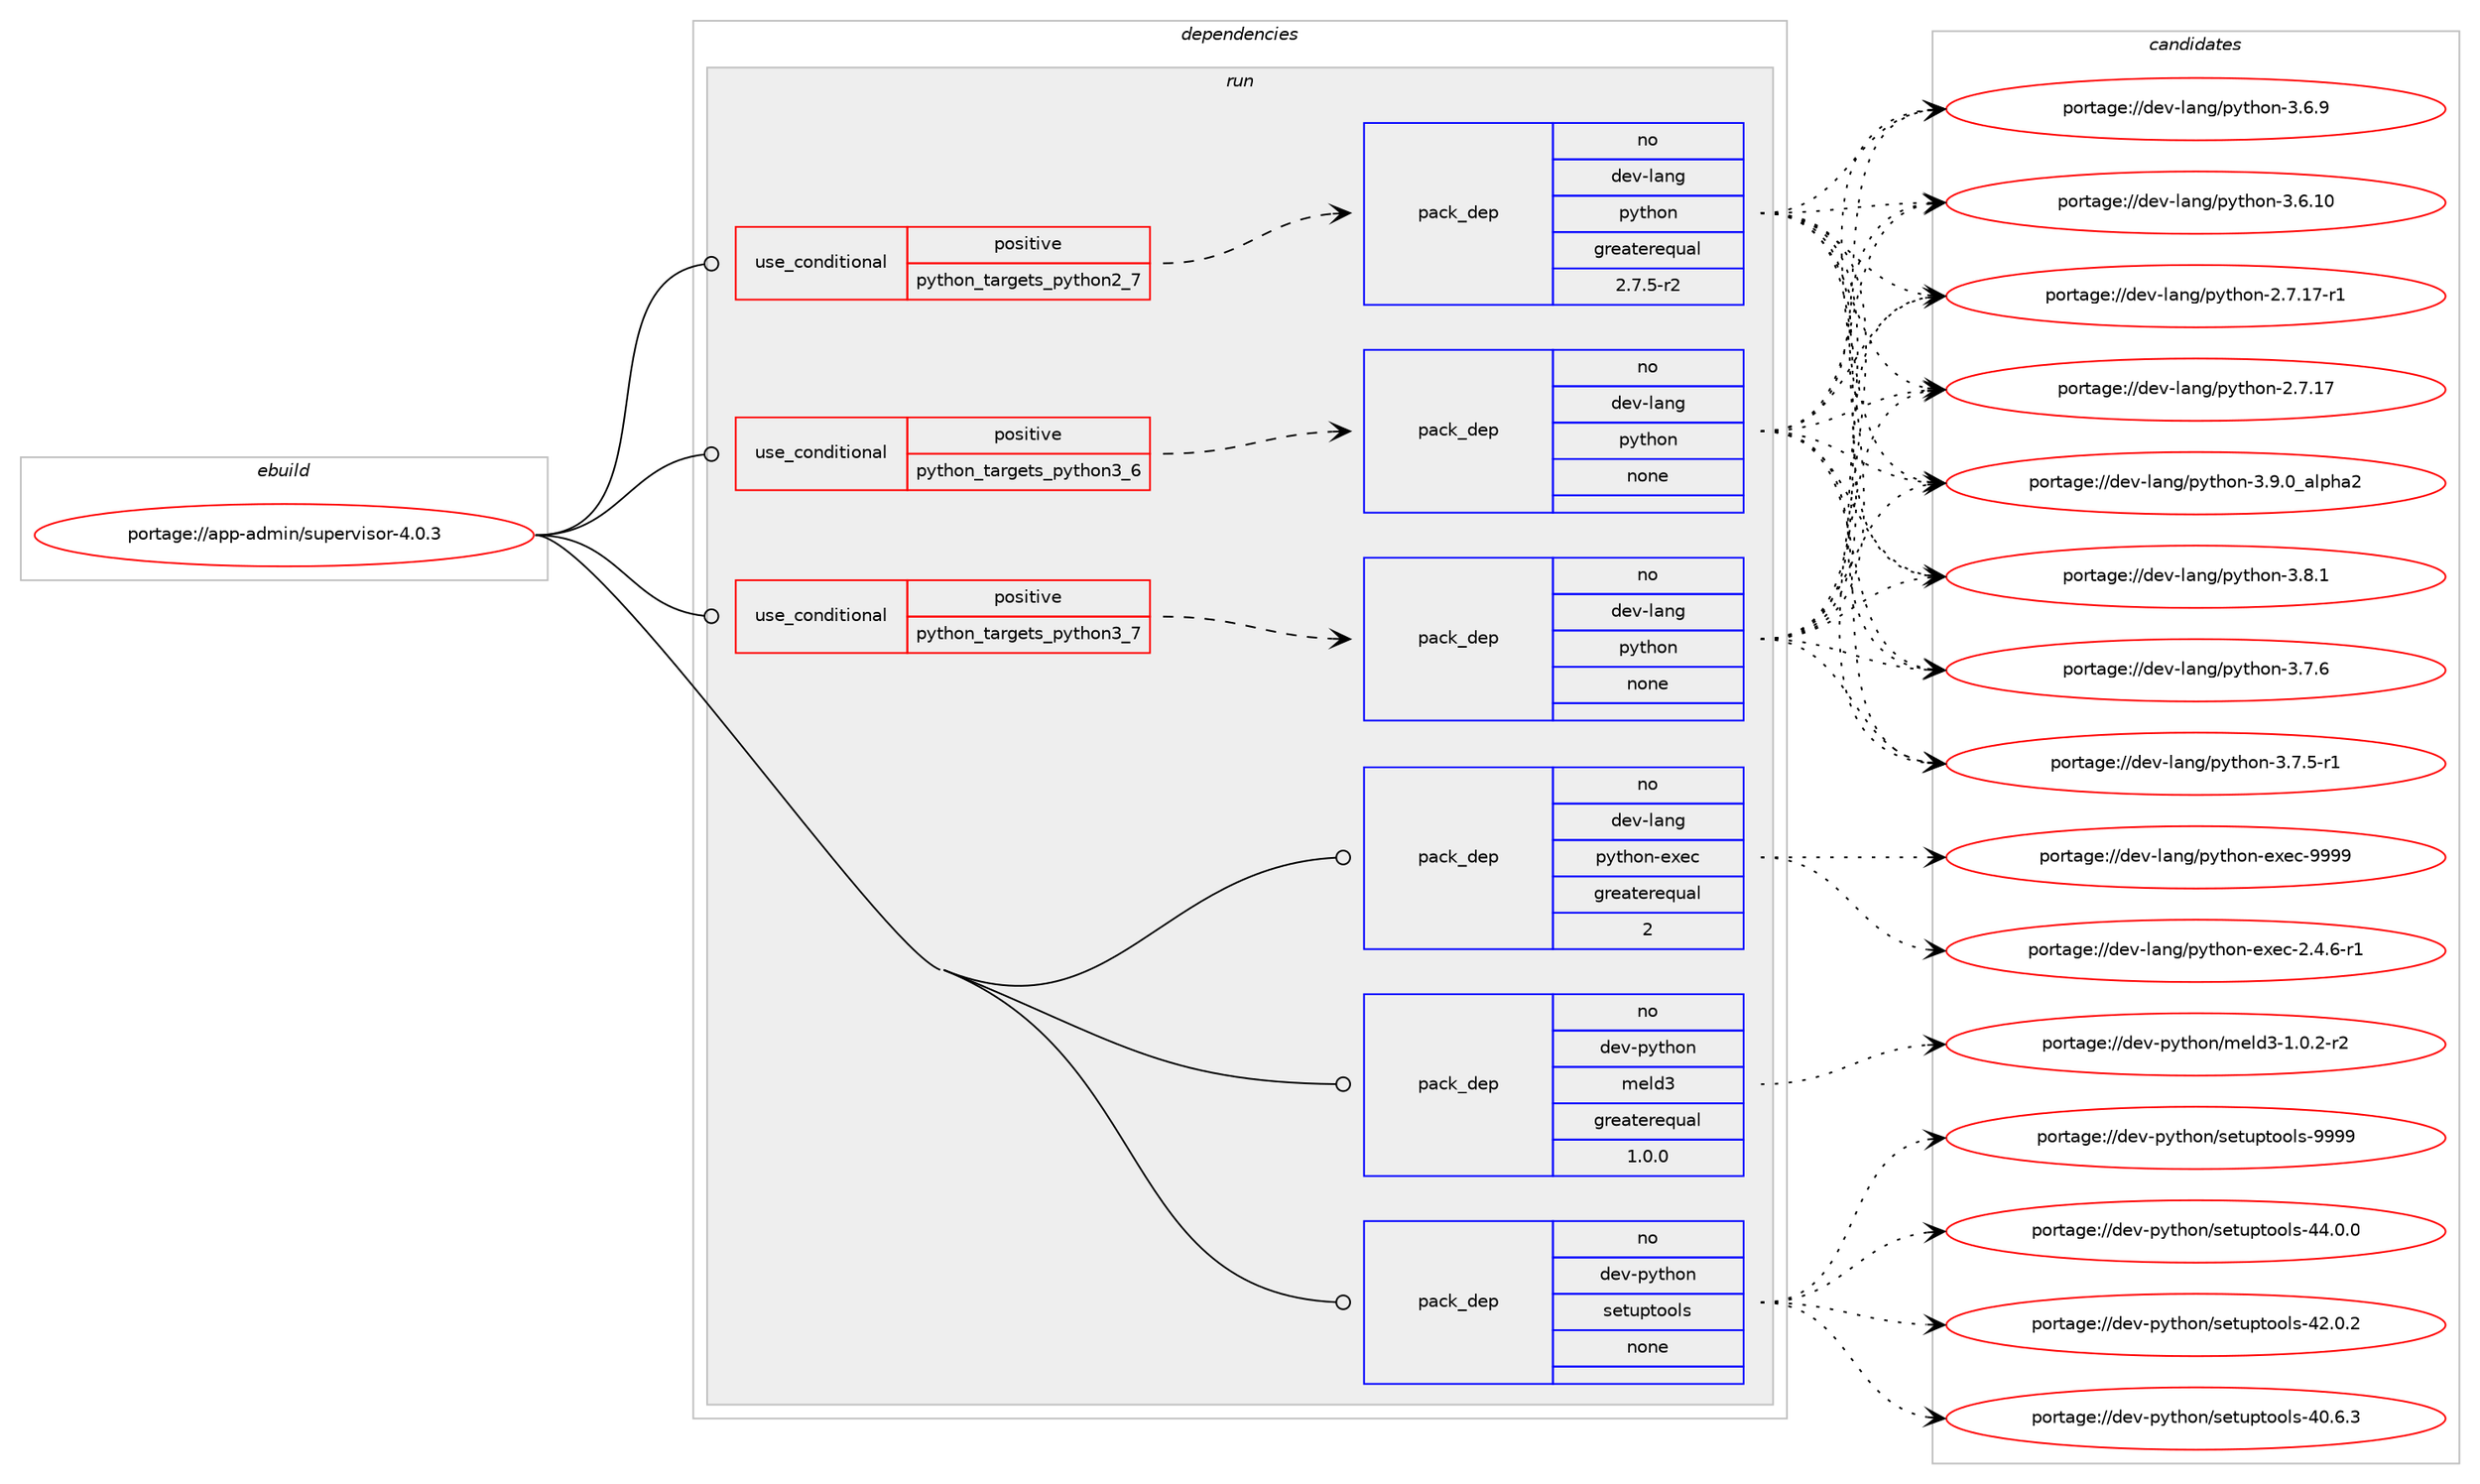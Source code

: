 digraph prolog {

# *************
# Graph options
# *************

newrank=true;
concentrate=true;
compound=true;
graph [rankdir=LR,fontname=Helvetica,fontsize=10,ranksep=1.5];#, ranksep=2.5, nodesep=0.2];
edge  [arrowhead=vee];
node  [fontname=Helvetica,fontsize=10];

# **********
# The ebuild
# **********

subgraph cluster_leftcol {
color=gray;
rank=same;
label=<<i>ebuild</i>>;
id [label="portage://app-admin/supervisor-4.0.3", color=red, width=4, href="../app-admin/supervisor-4.0.3.svg"];
}

# ****************
# The dependencies
# ****************

subgraph cluster_midcol {
color=gray;
label=<<i>dependencies</i>>;
subgraph cluster_compile {
fillcolor="#eeeeee";
style=filled;
label=<<i>compile</i>>;
}
subgraph cluster_compileandrun {
fillcolor="#eeeeee";
style=filled;
label=<<i>compile and run</i>>;
}
subgraph cluster_run {
fillcolor="#eeeeee";
style=filled;
label=<<i>run</i>>;
subgraph cond153807 {
dependency651097 [label=<<TABLE BORDER="0" CELLBORDER="1" CELLSPACING="0" CELLPADDING="4"><TR><TD ROWSPAN="3" CELLPADDING="10">use_conditional</TD></TR><TR><TD>positive</TD></TR><TR><TD>python_targets_python2_7</TD></TR></TABLE>>, shape=none, color=red];
subgraph pack488605 {
dependency651098 [label=<<TABLE BORDER="0" CELLBORDER="1" CELLSPACING="0" CELLPADDING="4" WIDTH="220"><TR><TD ROWSPAN="6" CELLPADDING="30">pack_dep</TD></TR><TR><TD WIDTH="110">no</TD></TR><TR><TD>dev-lang</TD></TR><TR><TD>python</TD></TR><TR><TD>greaterequal</TD></TR><TR><TD>2.7.5-r2</TD></TR></TABLE>>, shape=none, color=blue];
}
dependency651097:e -> dependency651098:w [weight=20,style="dashed",arrowhead="vee"];
}
id:e -> dependency651097:w [weight=20,style="solid",arrowhead="odot"];
subgraph cond153808 {
dependency651099 [label=<<TABLE BORDER="0" CELLBORDER="1" CELLSPACING="0" CELLPADDING="4"><TR><TD ROWSPAN="3" CELLPADDING="10">use_conditional</TD></TR><TR><TD>positive</TD></TR><TR><TD>python_targets_python3_6</TD></TR></TABLE>>, shape=none, color=red];
subgraph pack488606 {
dependency651100 [label=<<TABLE BORDER="0" CELLBORDER="1" CELLSPACING="0" CELLPADDING="4" WIDTH="220"><TR><TD ROWSPAN="6" CELLPADDING="30">pack_dep</TD></TR><TR><TD WIDTH="110">no</TD></TR><TR><TD>dev-lang</TD></TR><TR><TD>python</TD></TR><TR><TD>none</TD></TR><TR><TD></TD></TR></TABLE>>, shape=none, color=blue];
}
dependency651099:e -> dependency651100:w [weight=20,style="dashed",arrowhead="vee"];
}
id:e -> dependency651099:w [weight=20,style="solid",arrowhead="odot"];
subgraph cond153809 {
dependency651101 [label=<<TABLE BORDER="0" CELLBORDER="1" CELLSPACING="0" CELLPADDING="4"><TR><TD ROWSPAN="3" CELLPADDING="10">use_conditional</TD></TR><TR><TD>positive</TD></TR><TR><TD>python_targets_python3_7</TD></TR></TABLE>>, shape=none, color=red];
subgraph pack488607 {
dependency651102 [label=<<TABLE BORDER="0" CELLBORDER="1" CELLSPACING="0" CELLPADDING="4" WIDTH="220"><TR><TD ROWSPAN="6" CELLPADDING="30">pack_dep</TD></TR><TR><TD WIDTH="110">no</TD></TR><TR><TD>dev-lang</TD></TR><TR><TD>python</TD></TR><TR><TD>none</TD></TR><TR><TD></TD></TR></TABLE>>, shape=none, color=blue];
}
dependency651101:e -> dependency651102:w [weight=20,style="dashed",arrowhead="vee"];
}
id:e -> dependency651101:w [weight=20,style="solid",arrowhead="odot"];
subgraph pack488608 {
dependency651103 [label=<<TABLE BORDER="0" CELLBORDER="1" CELLSPACING="0" CELLPADDING="4" WIDTH="220"><TR><TD ROWSPAN="6" CELLPADDING="30">pack_dep</TD></TR><TR><TD WIDTH="110">no</TD></TR><TR><TD>dev-lang</TD></TR><TR><TD>python-exec</TD></TR><TR><TD>greaterequal</TD></TR><TR><TD>2</TD></TR></TABLE>>, shape=none, color=blue];
}
id:e -> dependency651103:w [weight=20,style="solid",arrowhead="odot"];
subgraph pack488609 {
dependency651104 [label=<<TABLE BORDER="0" CELLBORDER="1" CELLSPACING="0" CELLPADDING="4" WIDTH="220"><TR><TD ROWSPAN="6" CELLPADDING="30">pack_dep</TD></TR><TR><TD WIDTH="110">no</TD></TR><TR><TD>dev-python</TD></TR><TR><TD>meld3</TD></TR><TR><TD>greaterequal</TD></TR><TR><TD>1.0.0</TD></TR></TABLE>>, shape=none, color=blue];
}
id:e -> dependency651104:w [weight=20,style="solid",arrowhead="odot"];
subgraph pack488610 {
dependency651105 [label=<<TABLE BORDER="0" CELLBORDER="1" CELLSPACING="0" CELLPADDING="4" WIDTH="220"><TR><TD ROWSPAN="6" CELLPADDING="30">pack_dep</TD></TR><TR><TD WIDTH="110">no</TD></TR><TR><TD>dev-python</TD></TR><TR><TD>setuptools</TD></TR><TR><TD>none</TD></TR><TR><TD></TD></TR></TABLE>>, shape=none, color=blue];
}
id:e -> dependency651105:w [weight=20,style="solid",arrowhead="odot"];
}
}

# **************
# The candidates
# **************

subgraph cluster_choices {
rank=same;
color=gray;
label=<<i>candidates</i>>;

subgraph choice488605 {
color=black;
nodesep=1;
choice10010111845108971101034711212111610411111045514657464895971081121049750 [label="portage://dev-lang/python-3.9.0_alpha2", color=red, width=4,href="../dev-lang/python-3.9.0_alpha2.svg"];
choice100101118451089711010347112121116104111110455146564649 [label="portage://dev-lang/python-3.8.1", color=red, width=4,href="../dev-lang/python-3.8.1.svg"];
choice100101118451089711010347112121116104111110455146554654 [label="portage://dev-lang/python-3.7.6", color=red, width=4,href="../dev-lang/python-3.7.6.svg"];
choice1001011184510897110103471121211161041111104551465546534511449 [label="portage://dev-lang/python-3.7.5-r1", color=red, width=4,href="../dev-lang/python-3.7.5-r1.svg"];
choice100101118451089711010347112121116104111110455146544657 [label="portage://dev-lang/python-3.6.9", color=red, width=4,href="../dev-lang/python-3.6.9.svg"];
choice10010111845108971101034711212111610411111045514654464948 [label="portage://dev-lang/python-3.6.10", color=red, width=4,href="../dev-lang/python-3.6.10.svg"];
choice100101118451089711010347112121116104111110455046554649554511449 [label="portage://dev-lang/python-2.7.17-r1", color=red, width=4,href="../dev-lang/python-2.7.17-r1.svg"];
choice10010111845108971101034711212111610411111045504655464955 [label="portage://dev-lang/python-2.7.17", color=red, width=4,href="../dev-lang/python-2.7.17.svg"];
dependency651098:e -> choice10010111845108971101034711212111610411111045514657464895971081121049750:w [style=dotted,weight="100"];
dependency651098:e -> choice100101118451089711010347112121116104111110455146564649:w [style=dotted,weight="100"];
dependency651098:e -> choice100101118451089711010347112121116104111110455146554654:w [style=dotted,weight="100"];
dependency651098:e -> choice1001011184510897110103471121211161041111104551465546534511449:w [style=dotted,weight="100"];
dependency651098:e -> choice100101118451089711010347112121116104111110455146544657:w [style=dotted,weight="100"];
dependency651098:e -> choice10010111845108971101034711212111610411111045514654464948:w [style=dotted,weight="100"];
dependency651098:e -> choice100101118451089711010347112121116104111110455046554649554511449:w [style=dotted,weight="100"];
dependency651098:e -> choice10010111845108971101034711212111610411111045504655464955:w [style=dotted,weight="100"];
}
subgraph choice488606 {
color=black;
nodesep=1;
choice10010111845108971101034711212111610411111045514657464895971081121049750 [label="portage://dev-lang/python-3.9.0_alpha2", color=red, width=4,href="../dev-lang/python-3.9.0_alpha2.svg"];
choice100101118451089711010347112121116104111110455146564649 [label="portage://dev-lang/python-3.8.1", color=red, width=4,href="../dev-lang/python-3.8.1.svg"];
choice100101118451089711010347112121116104111110455146554654 [label="portage://dev-lang/python-3.7.6", color=red, width=4,href="../dev-lang/python-3.7.6.svg"];
choice1001011184510897110103471121211161041111104551465546534511449 [label="portage://dev-lang/python-3.7.5-r1", color=red, width=4,href="../dev-lang/python-3.7.5-r1.svg"];
choice100101118451089711010347112121116104111110455146544657 [label="portage://dev-lang/python-3.6.9", color=red, width=4,href="../dev-lang/python-3.6.9.svg"];
choice10010111845108971101034711212111610411111045514654464948 [label="portage://dev-lang/python-3.6.10", color=red, width=4,href="../dev-lang/python-3.6.10.svg"];
choice100101118451089711010347112121116104111110455046554649554511449 [label="portage://dev-lang/python-2.7.17-r1", color=red, width=4,href="../dev-lang/python-2.7.17-r1.svg"];
choice10010111845108971101034711212111610411111045504655464955 [label="portage://dev-lang/python-2.7.17", color=red, width=4,href="../dev-lang/python-2.7.17.svg"];
dependency651100:e -> choice10010111845108971101034711212111610411111045514657464895971081121049750:w [style=dotted,weight="100"];
dependency651100:e -> choice100101118451089711010347112121116104111110455146564649:w [style=dotted,weight="100"];
dependency651100:e -> choice100101118451089711010347112121116104111110455146554654:w [style=dotted,weight="100"];
dependency651100:e -> choice1001011184510897110103471121211161041111104551465546534511449:w [style=dotted,weight="100"];
dependency651100:e -> choice100101118451089711010347112121116104111110455146544657:w [style=dotted,weight="100"];
dependency651100:e -> choice10010111845108971101034711212111610411111045514654464948:w [style=dotted,weight="100"];
dependency651100:e -> choice100101118451089711010347112121116104111110455046554649554511449:w [style=dotted,weight="100"];
dependency651100:e -> choice10010111845108971101034711212111610411111045504655464955:w [style=dotted,weight="100"];
}
subgraph choice488607 {
color=black;
nodesep=1;
choice10010111845108971101034711212111610411111045514657464895971081121049750 [label="portage://dev-lang/python-3.9.0_alpha2", color=red, width=4,href="../dev-lang/python-3.9.0_alpha2.svg"];
choice100101118451089711010347112121116104111110455146564649 [label="portage://dev-lang/python-3.8.1", color=red, width=4,href="../dev-lang/python-3.8.1.svg"];
choice100101118451089711010347112121116104111110455146554654 [label="portage://dev-lang/python-3.7.6", color=red, width=4,href="../dev-lang/python-3.7.6.svg"];
choice1001011184510897110103471121211161041111104551465546534511449 [label="portage://dev-lang/python-3.7.5-r1", color=red, width=4,href="../dev-lang/python-3.7.5-r1.svg"];
choice100101118451089711010347112121116104111110455146544657 [label="portage://dev-lang/python-3.6.9", color=red, width=4,href="../dev-lang/python-3.6.9.svg"];
choice10010111845108971101034711212111610411111045514654464948 [label="portage://dev-lang/python-3.6.10", color=red, width=4,href="../dev-lang/python-3.6.10.svg"];
choice100101118451089711010347112121116104111110455046554649554511449 [label="portage://dev-lang/python-2.7.17-r1", color=red, width=4,href="../dev-lang/python-2.7.17-r1.svg"];
choice10010111845108971101034711212111610411111045504655464955 [label="portage://dev-lang/python-2.7.17", color=red, width=4,href="../dev-lang/python-2.7.17.svg"];
dependency651102:e -> choice10010111845108971101034711212111610411111045514657464895971081121049750:w [style=dotted,weight="100"];
dependency651102:e -> choice100101118451089711010347112121116104111110455146564649:w [style=dotted,weight="100"];
dependency651102:e -> choice100101118451089711010347112121116104111110455146554654:w [style=dotted,weight="100"];
dependency651102:e -> choice1001011184510897110103471121211161041111104551465546534511449:w [style=dotted,weight="100"];
dependency651102:e -> choice100101118451089711010347112121116104111110455146544657:w [style=dotted,weight="100"];
dependency651102:e -> choice10010111845108971101034711212111610411111045514654464948:w [style=dotted,weight="100"];
dependency651102:e -> choice100101118451089711010347112121116104111110455046554649554511449:w [style=dotted,weight="100"];
dependency651102:e -> choice10010111845108971101034711212111610411111045504655464955:w [style=dotted,weight="100"];
}
subgraph choice488608 {
color=black;
nodesep=1;
choice10010111845108971101034711212111610411111045101120101994557575757 [label="portage://dev-lang/python-exec-9999", color=red, width=4,href="../dev-lang/python-exec-9999.svg"];
choice10010111845108971101034711212111610411111045101120101994550465246544511449 [label="portage://dev-lang/python-exec-2.4.6-r1", color=red, width=4,href="../dev-lang/python-exec-2.4.6-r1.svg"];
dependency651103:e -> choice10010111845108971101034711212111610411111045101120101994557575757:w [style=dotted,weight="100"];
dependency651103:e -> choice10010111845108971101034711212111610411111045101120101994550465246544511449:w [style=dotted,weight="100"];
}
subgraph choice488609 {
color=black;
nodesep=1;
choice1001011184511212111610411111047109101108100514549464846504511450 [label="portage://dev-python/meld3-1.0.2-r2", color=red, width=4,href="../dev-python/meld3-1.0.2-r2.svg"];
dependency651104:e -> choice1001011184511212111610411111047109101108100514549464846504511450:w [style=dotted,weight="100"];
}
subgraph choice488610 {
color=black;
nodesep=1;
choice10010111845112121116104111110471151011161171121161111111081154557575757 [label="portage://dev-python/setuptools-9999", color=red, width=4,href="../dev-python/setuptools-9999.svg"];
choice100101118451121211161041111104711510111611711211611111110811545525246484648 [label="portage://dev-python/setuptools-44.0.0", color=red, width=4,href="../dev-python/setuptools-44.0.0.svg"];
choice100101118451121211161041111104711510111611711211611111110811545525046484650 [label="portage://dev-python/setuptools-42.0.2", color=red, width=4,href="../dev-python/setuptools-42.0.2.svg"];
choice100101118451121211161041111104711510111611711211611111110811545524846544651 [label="portage://dev-python/setuptools-40.6.3", color=red, width=4,href="../dev-python/setuptools-40.6.3.svg"];
dependency651105:e -> choice10010111845112121116104111110471151011161171121161111111081154557575757:w [style=dotted,weight="100"];
dependency651105:e -> choice100101118451121211161041111104711510111611711211611111110811545525246484648:w [style=dotted,weight="100"];
dependency651105:e -> choice100101118451121211161041111104711510111611711211611111110811545525046484650:w [style=dotted,weight="100"];
dependency651105:e -> choice100101118451121211161041111104711510111611711211611111110811545524846544651:w [style=dotted,weight="100"];
}
}

}
